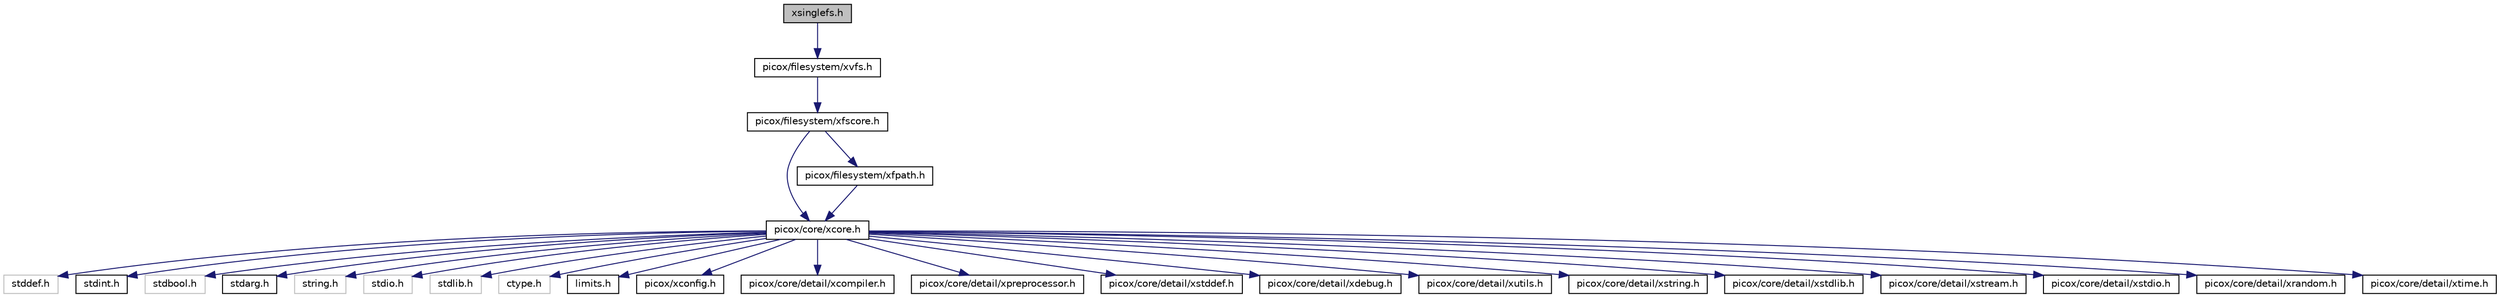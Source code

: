 digraph "xsinglefs.h"
{
  edge [fontname="Helvetica",fontsize="10",labelfontname="Helvetica",labelfontsize="10"];
  node [fontname="Helvetica",fontsize="10",shape=record];
  Node1 [label="xsinglefs.h",height=0.2,width=0.4,color="black", fillcolor="grey75", style="filled", fontcolor="black"];
  Node1 -> Node2 [color="midnightblue",fontsize="10",style="solid",fontname="Helvetica"];
  Node2 [label="picox/filesystem/xvfs.h",height=0.2,width=0.4,color="black", fillcolor="white", style="filled",URL="$xvfs_8h.html"];
  Node2 -> Node3 [color="midnightblue",fontsize="10",style="solid",fontname="Helvetica"];
  Node3 [label="picox/filesystem/xfscore.h",height=0.2,width=0.4,color="black", fillcolor="white", style="filled",URL="$xfscore_8h.html"];
  Node3 -> Node4 [color="midnightblue",fontsize="10",style="solid",fontname="Helvetica"];
  Node4 [label="picox/core/xcore.h",height=0.2,width=0.4,color="black", fillcolor="white", style="filled",URL="$xcore_8h.html"];
  Node4 -> Node5 [color="midnightblue",fontsize="10",style="solid",fontname="Helvetica"];
  Node5 [label="stddef.h",height=0.2,width=0.4,color="grey75", fillcolor="white", style="filled"];
  Node4 -> Node6 [color="midnightblue",fontsize="10",style="solid",fontname="Helvetica"];
  Node6 [label="stdint.h",height=0.2,width=0.4,color="black", fillcolor="white", style="filled",URL="$stdint_8h.html"];
  Node4 -> Node7 [color="midnightblue",fontsize="10",style="solid",fontname="Helvetica"];
  Node7 [label="stdbool.h",height=0.2,width=0.4,color="grey75", fillcolor="white", style="filled"];
  Node4 -> Node8 [color="midnightblue",fontsize="10",style="solid",fontname="Helvetica"];
  Node8 [label="stdarg.h",height=0.2,width=0.4,color="black", fillcolor="white", style="filled",URL="$stdarg_8h.html"];
  Node4 -> Node9 [color="midnightblue",fontsize="10",style="solid",fontname="Helvetica"];
  Node9 [label="string.h",height=0.2,width=0.4,color="grey75", fillcolor="white", style="filled"];
  Node4 -> Node10 [color="midnightblue",fontsize="10",style="solid",fontname="Helvetica"];
  Node10 [label="stdio.h",height=0.2,width=0.4,color="grey75", fillcolor="white", style="filled"];
  Node4 -> Node11 [color="midnightblue",fontsize="10",style="solid",fontname="Helvetica"];
  Node11 [label="stdlib.h",height=0.2,width=0.4,color="grey75", fillcolor="white", style="filled"];
  Node4 -> Node12 [color="midnightblue",fontsize="10",style="solid",fontname="Helvetica"];
  Node12 [label="ctype.h",height=0.2,width=0.4,color="grey75", fillcolor="white", style="filled"];
  Node4 -> Node13 [color="midnightblue",fontsize="10",style="solid",fontname="Helvetica"];
  Node13 [label="limits.h",height=0.2,width=0.4,color="black", fillcolor="white", style="filled",URL="$limits_8h.html"];
  Node4 -> Node14 [color="midnightblue",fontsize="10",style="solid",fontname="Helvetica"];
  Node14 [label="picox/xconfig.h",height=0.2,width=0.4,color="black", fillcolor="white", style="filled",URL="$xconfig_8h.html"];
  Node4 -> Node15 [color="midnightblue",fontsize="10",style="solid",fontname="Helvetica"];
  Node15 [label="picox/core/detail/xcompiler.h",height=0.2,width=0.4,color="black", fillcolor="white", style="filled",URL="$xcompiler_8h_source.html"];
  Node4 -> Node16 [color="midnightblue",fontsize="10",style="solid",fontname="Helvetica"];
  Node16 [label="picox/core/detail/xpreprocessor.h",height=0.2,width=0.4,color="black", fillcolor="white", style="filled",URL="$xpreprocessor_8h.html",tooltip="プリプロセッサユーティリティ "];
  Node4 -> Node17 [color="midnightblue",fontsize="10",style="solid",fontname="Helvetica"];
  Node17 [label="picox/core/detail/xstddef.h",height=0.2,width=0.4,color="black", fillcolor="white", style="filled",URL="$xstddef_8h.html",tooltip="共通の型やマクロ定義等 "];
  Node4 -> Node18 [color="midnightblue",fontsize="10",style="solid",fontname="Helvetica"];
  Node18 [label="picox/core/detail/xdebug.h",height=0.2,width=0.4,color="black", fillcolor="white", style="filled",URL="$xdebug_8h.html",tooltip="デバッグログやassert等の定義 "];
  Node4 -> Node19 [color="midnightblue",fontsize="10",style="solid",fontname="Helvetica"];
  Node19 [label="picox/core/detail/xutils.h",height=0.2,width=0.4,color="black", fillcolor="white", style="filled",URL="$xutils_8h.html",tooltip="低レベルなあれこれ雑多なユーティリティ集 "];
  Node4 -> Node20 [color="midnightblue",fontsize="10",style="solid",fontname="Helvetica"];
  Node20 [label="picox/core/detail/xstring.h",height=0.2,width=0.4,color="black", fillcolor="white", style="filled",URL="$xstring_8h.html",tooltip="標準Cライブラリstring.hの拡張定義 "];
  Node4 -> Node21 [color="midnightblue",fontsize="10",style="solid",fontname="Helvetica"];
  Node21 [label="picox/core/detail/xstdlib.h",height=0.2,width=0.4,color="black", fillcolor="white", style="filled",URL="$xstdlib_8h.html",tooltip="主にmalloc系関数の定義 "];
  Node4 -> Node22 [color="midnightblue",fontsize="10",style="solid",fontname="Helvetica"];
  Node22 [label="picox/core/detail/xstream.h",height=0.2,width=0.4,color="black", fillcolor="white", style="filled",URL="$xstream_8h.html",tooltip="入出力を抽象化するストリーム定義 "];
  Node4 -> Node23 [color="midnightblue",fontsize="10",style="solid",fontname="Helvetica"];
  Node23 [label="picox/core/detail/xstdio.h",height=0.2,width=0.4,color="black", fillcolor="white", style="filled",URL="$xstdio_8h.html",tooltip="stdio.h系関数定義 "];
  Node4 -> Node24 [color="midnightblue",fontsize="10",style="solid",fontname="Helvetica"];
  Node24 [label="picox/core/detail/xrandom.h",height=0.2,width=0.4,color="black", fillcolor="white", style="filled",URL="$xrandom_8h.html",tooltip="擬似乱数生成定義 "];
  Node4 -> Node25 [color="midnightblue",fontsize="10",style="solid",fontname="Helvetica"];
  Node25 [label="picox/core/detail/xtime.h",height=0.2,width=0.4,color="black", fillcolor="white", style="filled",URL="$xtime_8h.html"];
  Node3 -> Node26 [color="midnightblue",fontsize="10",style="solid",fontname="Helvetica"];
  Node26 [label="picox/filesystem/xfpath.h",height=0.2,width=0.4,color="black", fillcolor="white", style="filled",URL="$xfpath_8h.html",tooltip="ファイルパス操作ユーティリティ定義 "];
  Node26 -> Node4 [color="midnightblue",fontsize="10",style="solid",fontname="Helvetica"];
}

